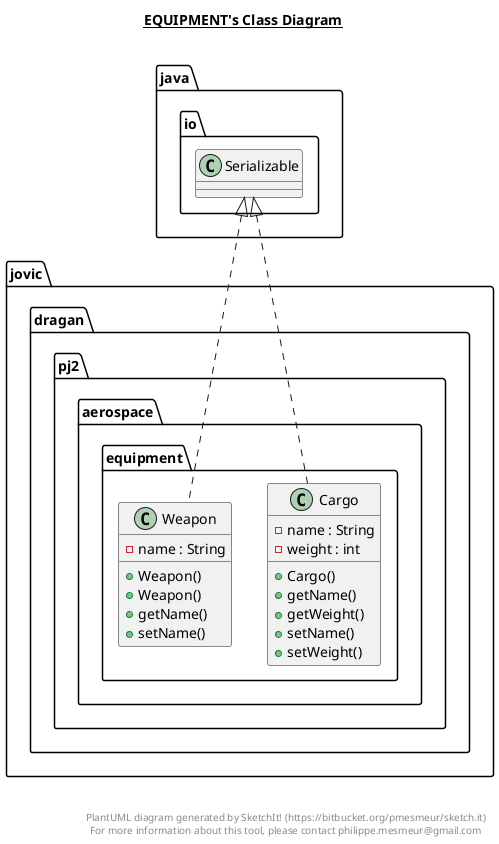 @startuml

title __EQUIPMENT's Class Diagram__\n

  namespace jovic.dragan.pj2.aerospace {
    namespace equipment {
      class jovic.dragan.pj2.aerospace.equipment.Cargo {
          - name : String
          - weight : int
          + Cargo()
          + getName()
          + getWeight()
          + setName()
          + setWeight()
      }
    }
  }
  

  namespace jovic.dragan.pj2.aerospace {
    namespace equipment {
      class jovic.dragan.pj2.aerospace.equipment.Weapon {
          - name : String
          + Weapon()
          + Weapon()
          + getName()
          + setName()
      }
    }
  }
  

  jovic.dragan.pj2.aerospace.equipment.Cargo .up.|> java.io.Serializable
  jovic.dragan.pj2.aerospace.equipment.Weapon .up.|> java.io.Serializable


right footer


PlantUML diagram generated by SketchIt! (https://bitbucket.org/pmesmeur/sketch.it)
For more information about this tool, please contact philippe.mesmeur@gmail.com
endfooter

@enduml
